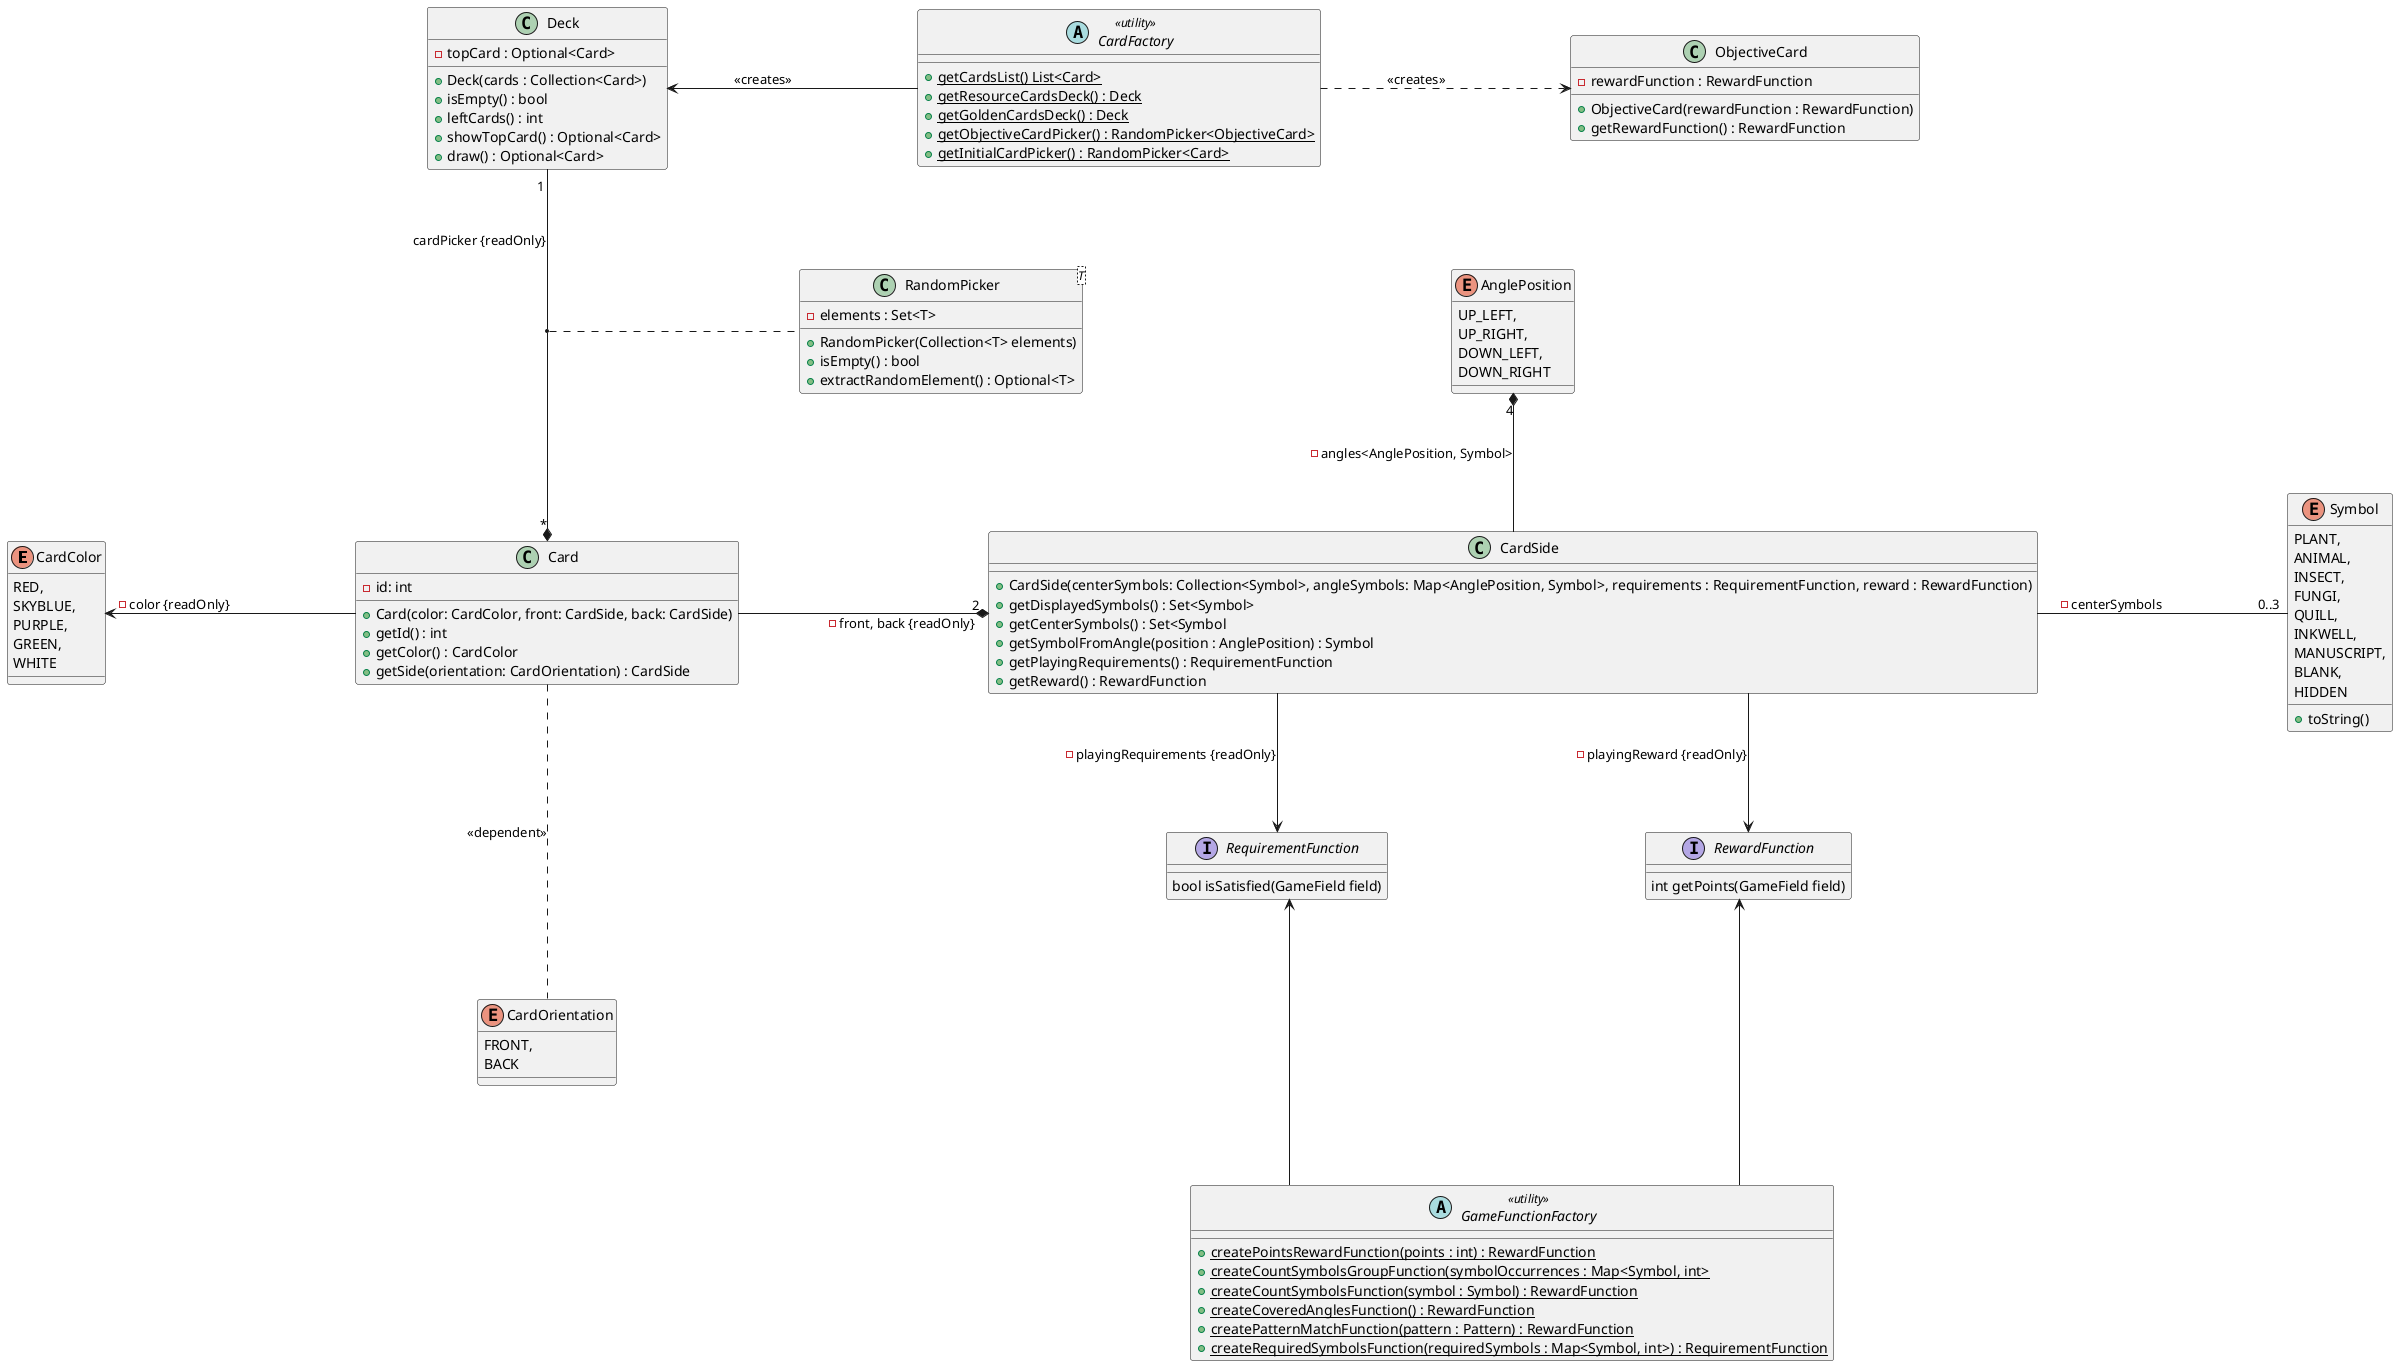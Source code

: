 @startuml
skinparam linetype ortho
skinparam nodesep 250
skinparam ranksep 100
!startsub CARDS

enum CardColor {
    RED,
    SKYBLUE,
    PURPLE,
    GREEN,
    WHITE
}

enum Symbol{
    PLANT,
    ANIMAL,
    INSECT,
    FUNGI,
    QUILL,
    INKWELL,
    MANUSCRIPT,
    BLANK,
    HIDDEN
    + toString()
}

enum AnglePosition {
    UP_LEFT,
    UP_RIGHT,
    DOWN_LEFT,
    DOWN_RIGHT
}

enum CardOrientation{
    FRONT,
    BACK
}

class Card {
    -id: int
    +Card(color: CardColor, front: CardSide, back: CardSide)
    +getId() : int
    +getColor() : CardColor
    +getSide(orientation: CardOrientation) : CardSide
}

class CardSide {
    + CardSide(centerSymbols: Collection<Symbol>, angleSymbols: Map<AnglePosition, Symbol>, requirements : RequirementFunction, reward : RewardFunction)
    + getDisplayedSymbols() : Set<Symbol>
    + getCenterSymbols() : Set<Symbol
    + getSymbolFromAngle(position : AnglePosition) : Symbol
    + getPlayingRequirements() : RequirementFunction
    + getReward() : RewardFunction
}

class RandomPicker <T>{
    - elements : Set<T>
    + RandomPicker(Collection<T> elements)
    + isEmpty() : bool
    + extractRandomElement() : Optional<T>
}

class ObjectiveCard {
    - rewardFunction : RewardFunction
    +ObjectiveCard(rewardFunction : RewardFunction)
    +getRewardFunction() : RewardFunction
}

class Deck{
    - topCard : Optional<Card>
    + Deck(cards : Collection<Card>)
    + isEmpty() : bool
    + leftCards() : int
    + showTopCard() : Optional<Card>
    + draw() : Optional<Card>
}



Deck "1 " --* "*" Card : - cardPicker {readOnly}
(Deck, Card) .. RandomPicker

Card  -r-* "2" CardSide : - front, back {readOnly}
Card  -l-> CardColor : - color {readOnly}
Card  -d.. CardOrientation : <<dependent>>

CardSide --> RequirementFunction : - playingRequirements {readOnly}
CardSide --> RewardFunction : - playingReward {readOnly}
CardSide -r- "0..3" Symbol : -centerSymbols
CardSide -u-* "4" AnglePosition : - angles<AnglePosition, Symbol>
!endsub
!startsub FUNCTIONS
'Consider making Map<Symbol, int> an object with Stream interface
abstract class GameFunctionFactory <<utility>> {
    + createPointsRewardFunction(points : int) : RewardFunction {static}
    + createCountSymbolsGroupFunction(symbolOccurrences : Map<Symbol, int> {static}
    + createCountSymbolsFunction(symbol : Symbol) : RewardFunction {static}
    + createCoveredAnglesFunction() : RewardFunction {static}
    + createPatternMatchFunction(pattern : Pattern) : RewardFunction {static}
    + createRequiredSymbolsFunction(requiredSymbols : Map<Symbol, int>) : RequirementFunction {static}
}

interface RewardFunction {
    int getPoints(GameField field)
}

interface RequirementFunction {
    bool isSatisfied(GameField field)
}

GameFunctionFactory -u--> RewardFunction
GameFunctionFactory -u--> RequirementFunction
abstract class CardFactory <<utility>>{
    + getCardsList() List<Card> {static}
    + getResourceCardsDeck() : Deck {static}
    + getGoldenCardsDeck() : Deck {static}
    + getObjectiveCardPicker() : RandomPicker<ObjectiveCard> {static}
    + getInitialCardPicker() : RandomPicker<Card> {static}
}

!endsub
CardFactory -l-> Deck : <<creates>>
CardFactory -r..> ObjectiveCard : <<creates>>

@enduml